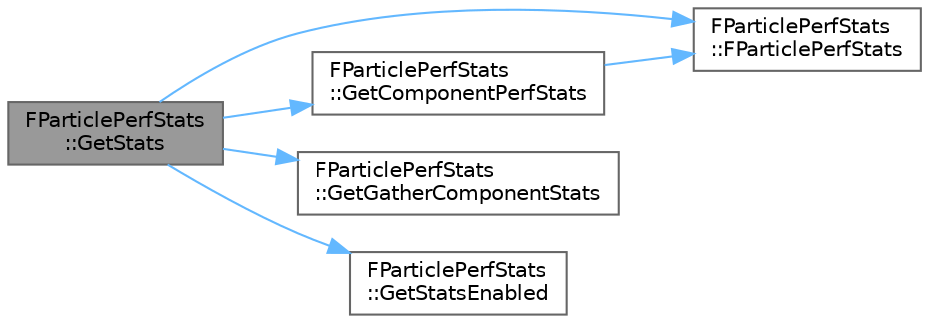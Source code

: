 digraph "FParticlePerfStats::GetStats"
{
 // INTERACTIVE_SVG=YES
 // LATEX_PDF_SIZE
  bgcolor="transparent";
  edge [fontname=Helvetica,fontsize=10,labelfontname=Helvetica,labelfontsize=10];
  node [fontname=Helvetica,fontsize=10,shape=box,height=0.2,width=0.4];
  rankdir="LR";
  Node1 [id="Node000001",label="FParticlePerfStats\l::GetStats",height=0.2,width=0.4,color="gray40", fillcolor="grey60", style="filled", fontcolor="black",tooltip=" "];
  Node1 -> Node2 [id="edge1_Node000001_Node000002",color="steelblue1",style="solid",tooltip=" "];
  Node2 [id="Node000002",label="FParticlePerfStats\l::FParticlePerfStats",height=0.2,width=0.4,color="grey40", fillcolor="white", style="filled",URL="$d1/d62/structFParticlePerfStats.html#a5c4b1f103d729c17880bff31d3b1ba86",tooltip=" "];
  Node1 -> Node3 [id="edge2_Node000001_Node000003",color="steelblue1",style="solid",tooltip=" "];
  Node3 [id="Node000003",label="FParticlePerfStats\l::GetComponentPerfStats",height=0.2,width=0.4,color="grey40", fillcolor="white", style="filled",URL="$d1/d62/structFParticlePerfStats.html#acef5ef02f289ac78e077ca95ecfe2371",tooltip=" "];
  Node3 -> Node2 [id="edge3_Node000003_Node000002",color="steelblue1",style="solid",tooltip=" "];
  Node1 -> Node4 [id="edge4_Node000001_Node000004",color="steelblue1",style="solid",tooltip=" "];
  Node4 [id="Node000004",label="FParticlePerfStats\l::GetGatherComponentStats",height=0.2,width=0.4,color="grey40", fillcolor="white", style="filled",URL="$d1/d62/structFParticlePerfStats.html#af6990a0806ea0bdf9fa789516f21e930",tooltip=" "];
  Node1 -> Node5 [id="edge5_Node000001_Node000005",color="steelblue1",style="solid",tooltip=" "];
  Node5 [id="Node000005",label="FParticlePerfStats\l::GetStatsEnabled",height=0.2,width=0.4,color="grey40", fillcolor="white", style="filled",URL="$d1/d62/structFParticlePerfStats.html#a837d506d8adc69ca31a192c7ddd47d37",tooltip=" "];
}

